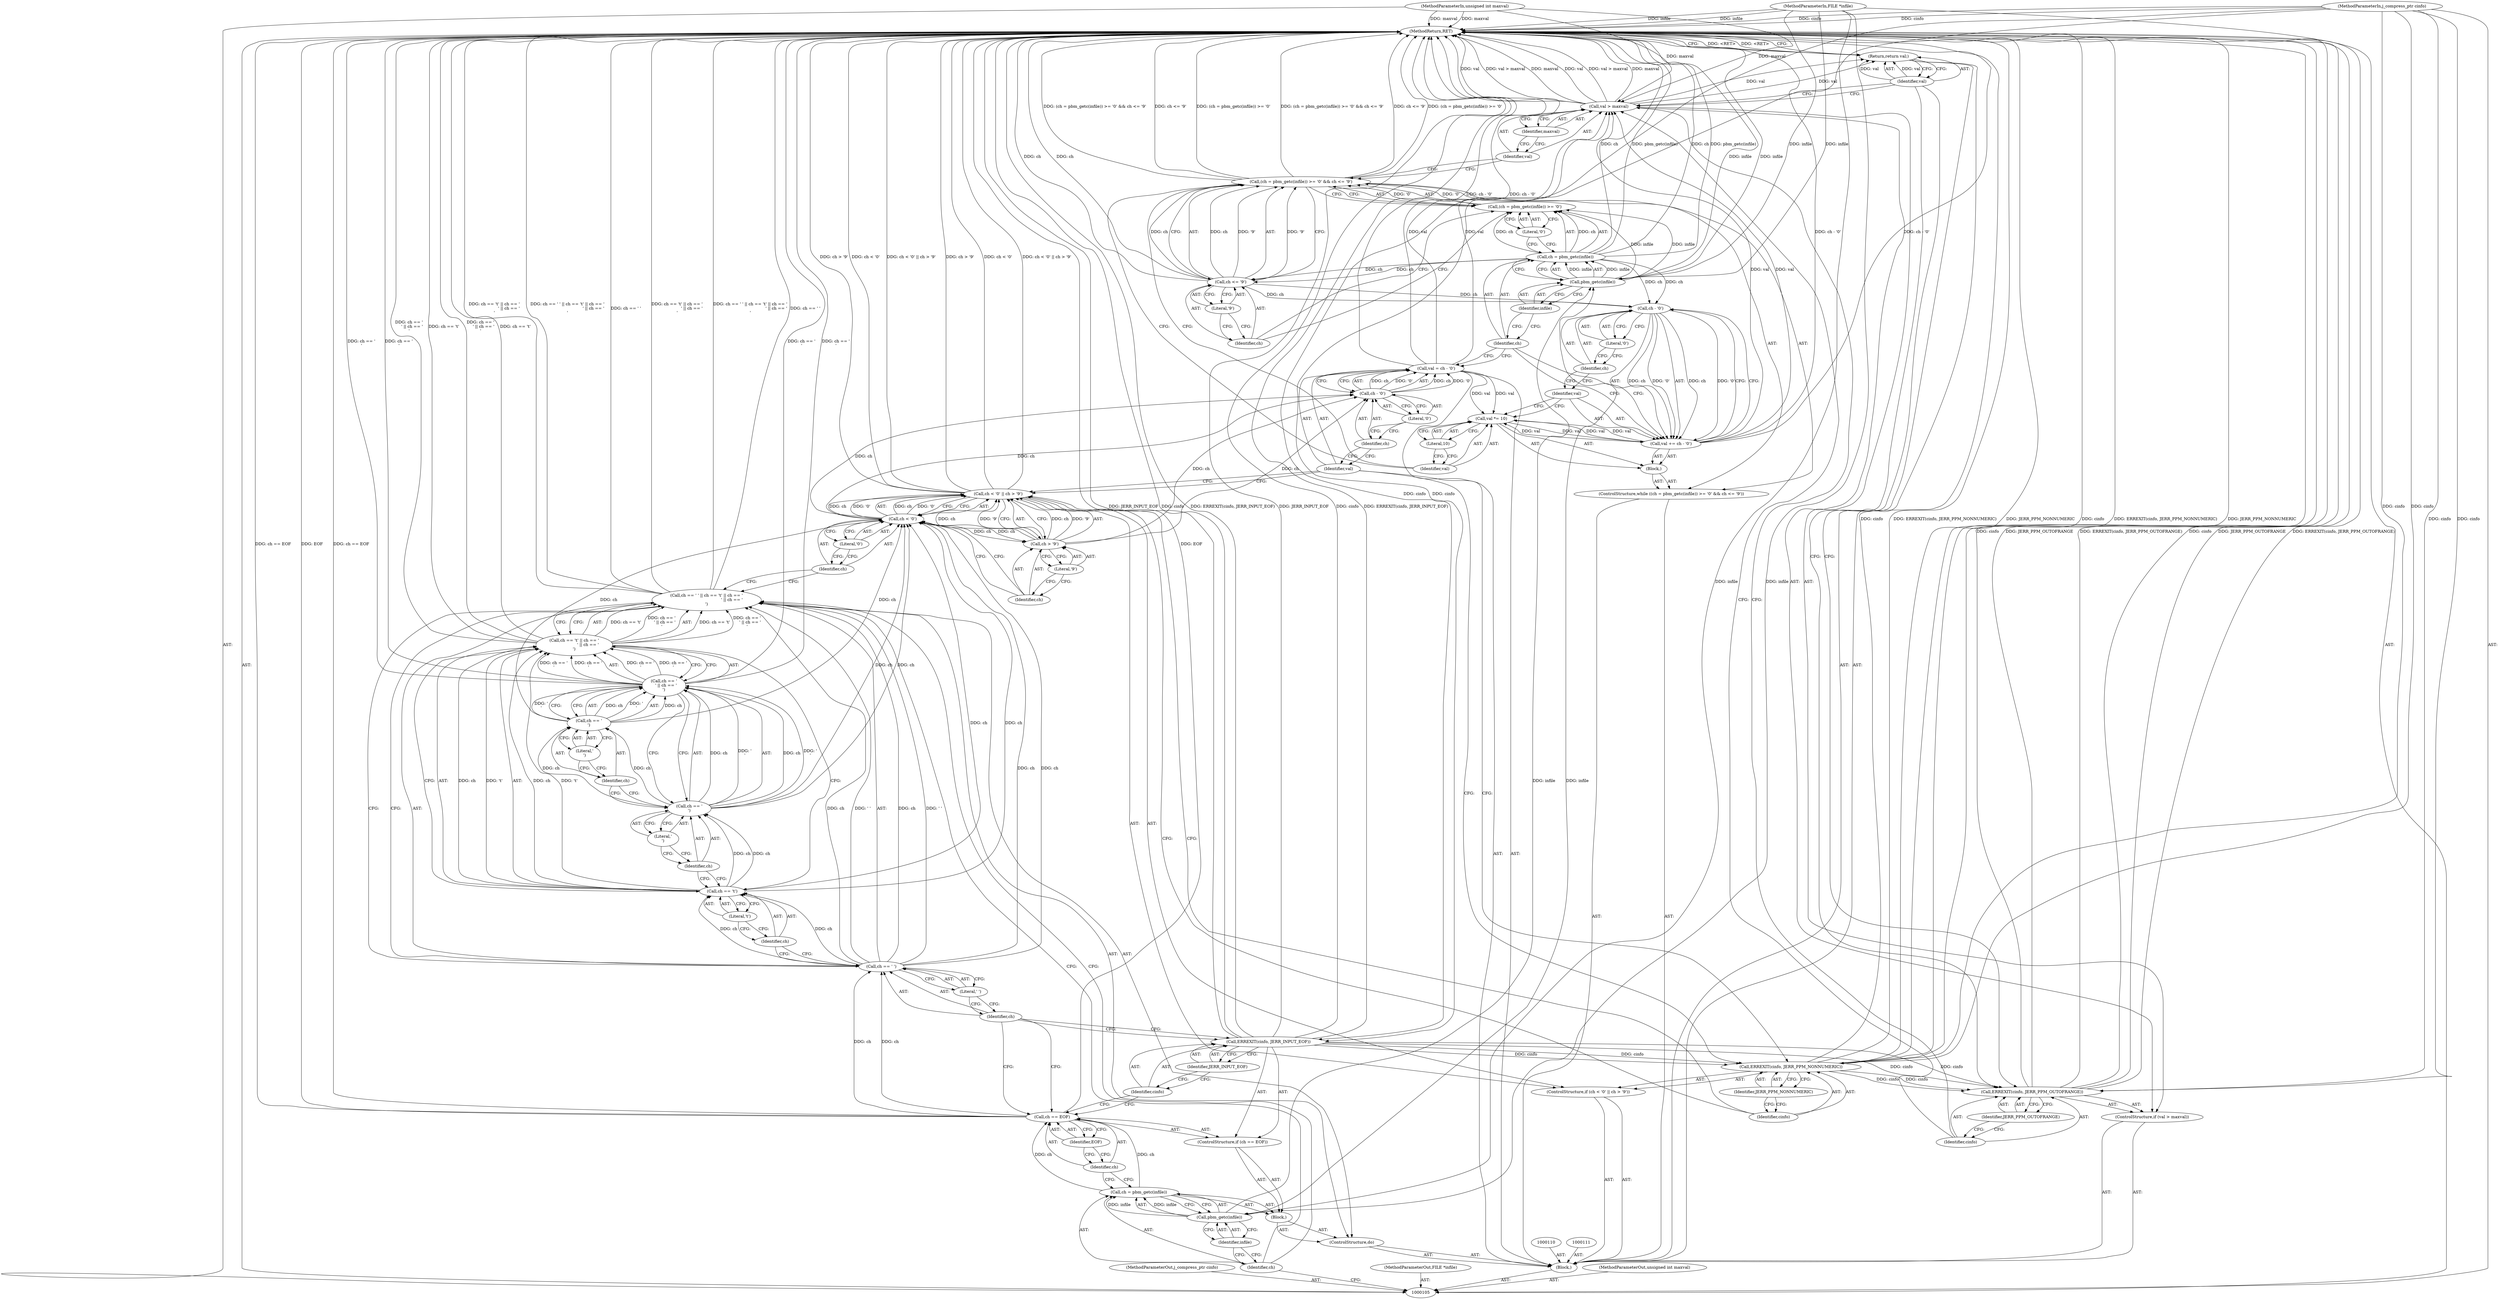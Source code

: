 digraph "0_libjpeg-turbo_9c78a04df4e44ef6487eee99c4258397f4fdca55_3" {
"1000185" [label="(MethodReturn,RET)"];
"1000106" [label="(MethodParameterIn,j_compress_ptr cinfo)"];
"1000258" [label="(MethodParameterOut,j_compress_ptr cinfo)"];
"1000107" [label="(MethodParameterIn,FILE *infile)"];
"1000259" [label="(MethodParameterOut,FILE *infile)"];
"1000108" [label="(MethodParameterIn,unsigned int maxval)"];
"1000260" [label="(MethodParameterOut,unsigned int maxval)"];
"1000112" [label="(ControlStructure,do)"];
"1000113" [label="(Block,)"];
"1000117" [label="(Identifier,infile)"];
"1000114" [label="(Call,ch = pbm_getc(infile))"];
"1000115" [label="(Identifier,ch)"];
"1000116" [label="(Call,pbm_getc(infile))"];
"1000121" [label="(Identifier,EOF)"];
"1000118" [label="(ControlStructure,if (ch == EOF))"];
"1000119" [label="(Call,ch == EOF)"];
"1000120" [label="(Identifier,ch)"];
"1000123" [label="(Identifier,cinfo)"];
"1000124" [label="(Identifier,JERR_INPUT_EOF)"];
"1000122" [label="(Call,ERREXIT(cinfo, JERR_INPUT_EOF))"];
"1000125" [label="(Call,ch == ' ' || ch == '\t' || ch == '\n' || ch == '\r')"];
"1000126" [label="(Call,ch == ' ')"];
"1000127" [label="(Identifier,ch)"];
"1000128" [label="(Literal,' ')"];
"1000129" [label="(Call,ch == '\t' || ch == '\n' || ch == '\r')"];
"1000130" [label="(Call,ch == '\t')"];
"1000131" [label="(Identifier,ch)"];
"1000132" [label="(Literal,'\t')"];
"1000133" [label="(Call,ch == '\n' || ch == '\r')"];
"1000134" [label="(Call,ch == '\n')"];
"1000135" [label="(Identifier,ch)"];
"1000136" [label="(Literal,'\n')"];
"1000137" [label="(Call,ch == '\r')"];
"1000138" [label="(Identifier,ch)"];
"1000139" [label="(Literal,'\r')"];
"1000144" [label="(Literal,'0')"];
"1000145" [label="(Call,ch > '9')"];
"1000146" [label="(Identifier,ch)"];
"1000140" [label="(ControlStructure,if (ch < '0' || ch > '9'))"];
"1000147" [label="(Literal,'9')"];
"1000141" [label="(Call,ch < '0' || ch > '9')"];
"1000142" [label="(Call,ch < '0')"];
"1000143" [label="(Identifier,ch)"];
"1000149" [label="(Identifier,cinfo)"];
"1000150" [label="(Identifier,JERR_PPM_NONNUMERIC)"];
"1000148" [label="(Call,ERREXIT(cinfo, JERR_PPM_NONNUMERIC))"];
"1000155" [label="(Literal,'0')"];
"1000151" [label="(Call,val = ch - '0')"];
"1000152" [label="(Identifier,val)"];
"1000153" [label="(Call,ch - '0')"];
"1000154" [label="(Identifier,ch)"];
"1000159" [label="(Call,ch = pbm_getc(infile))"];
"1000160" [label="(Identifier,ch)"];
"1000161" [label="(Call,pbm_getc(infile))"];
"1000156" [label="(ControlStructure,while ((ch = pbm_getc(infile)) >= '0' && ch <= '9'))"];
"1000162" [label="(Identifier,infile)"];
"1000163" [label="(Literal,'0')"];
"1000164" [label="(Call,ch <= '9')"];
"1000165" [label="(Identifier,ch)"];
"1000166" [label="(Literal,'9')"];
"1000167" [label="(Block,)"];
"1000157" [label="(Call,(ch = pbm_getc(infile)) >= '0' && ch <= '9')"];
"1000158" [label="(Call,(ch = pbm_getc(infile)) >= '0')"];
"1000170" [label="(Literal,10)"];
"1000168" [label="(Call,val *= 10)"];
"1000169" [label="(Identifier,val)"];
"1000173" [label="(Call,ch - '0')"];
"1000174" [label="(Identifier,ch)"];
"1000175" [label="(Literal,'0')"];
"1000171" [label="(Call,val += ch - '0')"];
"1000172" [label="(Identifier,val)"];
"1000179" [label="(Identifier,maxval)"];
"1000176" [label="(ControlStructure,if (val > maxval))"];
"1000177" [label="(Call,val > maxval)"];
"1000178" [label="(Identifier,val)"];
"1000181" [label="(Identifier,cinfo)"];
"1000182" [label="(Identifier,JERR_PPM_OUTOFRANGE)"];
"1000180" [label="(Call,ERREXIT(cinfo, JERR_PPM_OUTOFRANGE))"];
"1000184" [label="(Identifier,val)"];
"1000183" [label="(Return,return val;)"];
"1000109" [label="(Block,)"];
"1000185" -> "1000105"  [label="AST: "];
"1000185" -> "1000183"  [label="CFG: "];
"1000183" -> "1000185"  [label="DDG: <RET>"];
"1000141" -> "1000185"  [label="DDG: ch < '0'"];
"1000141" -> "1000185"  [label="DDG: ch < '0' || ch > '9'"];
"1000141" -> "1000185"  [label="DDG: ch > '9'"];
"1000125" -> "1000185"  [label="DDG: ch == ' ' || ch == '\t' || ch == '\n' || ch == '\r'"];
"1000125" -> "1000185"  [label="DDG: ch == ' '"];
"1000125" -> "1000185"  [label="DDG: ch == '\t' || ch == '\n' || ch == '\r'"];
"1000108" -> "1000185"  [label="DDG: maxval"];
"1000157" -> "1000185"  [label="DDG: (ch = pbm_getc(infile)) >= '0' && ch <= '9'"];
"1000157" -> "1000185"  [label="DDG: ch <= '9'"];
"1000157" -> "1000185"  [label="DDG: (ch = pbm_getc(infile)) >= '0'"];
"1000177" -> "1000185"  [label="DDG: maxval"];
"1000177" -> "1000185"  [label="DDG: val"];
"1000177" -> "1000185"  [label="DDG: val > maxval"];
"1000159" -> "1000185"  [label="DDG: ch"];
"1000159" -> "1000185"  [label="DDG: pbm_getc(infile)"];
"1000180" -> "1000185"  [label="DDG: cinfo"];
"1000180" -> "1000185"  [label="DDG: JERR_PPM_OUTOFRANGE"];
"1000180" -> "1000185"  [label="DDG: ERREXIT(cinfo, JERR_PPM_OUTOFRANGE)"];
"1000151" -> "1000185"  [label="DDG: ch - '0'"];
"1000129" -> "1000185"  [label="DDG: ch == '\n' || ch == '\r'"];
"1000129" -> "1000185"  [label="DDG: ch == '\t'"];
"1000171" -> "1000185"  [label="DDG: ch - '0'"];
"1000119" -> "1000185"  [label="DDG: ch == EOF"];
"1000119" -> "1000185"  [label="DDG: EOF"];
"1000161" -> "1000185"  [label="DDG: infile"];
"1000107" -> "1000185"  [label="DDG: infile"];
"1000122" -> "1000185"  [label="DDG: cinfo"];
"1000122" -> "1000185"  [label="DDG: ERREXIT(cinfo, JERR_INPUT_EOF)"];
"1000122" -> "1000185"  [label="DDG: JERR_INPUT_EOF"];
"1000133" -> "1000185"  [label="DDG: ch == '\n'"];
"1000133" -> "1000185"  [label="DDG: ch == '\r'"];
"1000148" -> "1000185"  [label="DDG: cinfo"];
"1000148" -> "1000185"  [label="DDG: ERREXIT(cinfo, JERR_PPM_NONNUMERIC)"];
"1000148" -> "1000185"  [label="DDG: JERR_PPM_NONNUMERIC"];
"1000106" -> "1000185"  [label="DDG: cinfo"];
"1000164" -> "1000185"  [label="DDG: ch"];
"1000106" -> "1000105"  [label="AST: "];
"1000106" -> "1000185"  [label="DDG: cinfo"];
"1000106" -> "1000122"  [label="DDG: cinfo"];
"1000106" -> "1000148"  [label="DDG: cinfo"];
"1000106" -> "1000180"  [label="DDG: cinfo"];
"1000258" -> "1000105"  [label="AST: "];
"1000107" -> "1000105"  [label="AST: "];
"1000107" -> "1000185"  [label="DDG: infile"];
"1000107" -> "1000116"  [label="DDG: infile"];
"1000107" -> "1000161"  [label="DDG: infile"];
"1000259" -> "1000105"  [label="AST: "];
"1000108" -> "1000105"  [label="AST: "];
"1000108" -> "1000185"  [label="DDG: maxval"];
"1000108" -> "1000177"  [label="DDG: maxval"];
"1000260" -> "1000105"  [label="AST: "];
"1000112" -> "1000109"  [label="AST: "];
"1000113" -> "1000112"  [label="AST: "];
"1000125" -> "1000112"  [label="AST: "];
"1000113" -> "1000112"  [label="AST: "];
"1000114" -> "1000113"  [label="AST: "];
"1000118" -> "1000113"  [label="AST: "];
"1000117" -> "1000116"  [label="AST: "];
"1000117" -> "1000115"  [label="CFG: "];
"1000116" -> "1000117"  [label="CFG: "];
"1000114" -> "1000113"  [label="AST: "];
"1000114" -> "1000116"  [label="CFG: "];
"1000115" -> "1000114"  [label="AST: "];
"1000116" -> "1000114"  [label="AST: "];
"1000120" -> "1000114"  [label="CFG: "];
"1000116" -> "1000114"  [label="DDG: infile"];
"1000114" -> "1000119"  [label="DDG: ch"];
"1000115" -> "1000114"  [label="AST: "];
"1000115" -> "1000125"  [label="CFG: "];
"1000115" -> "1000105"  [label="CFG: "];
"1000117" -> "1000115"  [label="CFG: "];
"1000116" -> "1000114"  [label="AST: "];
"1000116" -> "1000117"  [label="CFG: "];
"1000117" -> "1000116"  [label="AST: "];
"1000114" -> "1000116"  [label="CFG: "];
"1000116" -> "1000114"  [label="DDG: infile"];
"1000107" -> "1000116"  [label="DDG: infile"];
"1000116" -> "1000161"  [label="DDG: infile"];
"1000121" -> "1000119"  [label="AST: "];
"1000121" -> "1000120"  [label="CFG: "];
"1000119" -> "1000121"  [label="CFG: "];
"1000118" -> "1000113"  [label="AST: "];
"1000119" -> "1000118"  [label="AST: "];
"1000122" -> "1000118"  [label="AST: "];
"1000119" -> "1000118"  [label="AST: "];
"1000119" -> "1000121"  [label="CFG: "];
"1000120" -> "1000119"  [label="AST: "];
"1000121" -> "1000119"  [label="AST: "];
"1000127" -> "1000119"  [label="CFG: "];
"1000123" -> "1000119"  [label="CFG: "];
"1000119" -> "1000185"  [label="DDG: ch == EOF"];
"1000119" -> "1000185"  [label="DDG: EOF"];
"1000114" -> "1000119"  [label="DDG: ch"];
"1000119" -> "1000126"  [label="DDG: ch"];
"1000120" -> "1000119"  [label="AST: "];
"1000120" -> "1000114"  [label="CFG: "];
"1000121" -> "1000120"  [label="CFG: "];
"1000123" -> "1000122"  [label="AST: "];
"1000123" -> "1000119"  [label="CFG: "];
"1000124" -> "1000123"  [label="CFG: "];
"1000124" -> "1000122"  [label="AST: "];
"1000124" -> "1000123"  [label="CFG: "];
"1000122" -> "1000124"  [label="CFG: "];
"1000122" -> "1000118"  [label="AST: "];
"1000122" -> "1000124"  [label="CFG: "];
"1000123" -> "1000122"  [label="AST: "];
"1000124" -> "1000122"  [label="AST: "];
"1000127" -> "1000122"  [label="CFG: "];
"1000122" -> "1000185"  [label="DDG: cinfo"];
"1000122" -> "1000185"  [label="DDG: ERREXIT(cinfo, JERR_INPUT_EOF)"];
"1000122" -> "1000185"  [label="DDG: JERR_INPUT_EOF"];
"1000106" -> "1000122"  [label="DDG: cinfo"];
"1000122" -> "1000148"  [label="DDG: cinfo"];
"1000122" -> "1000180"  [label="DDG: cinfo"];
"1000125" -> "1000112"  [label="AST: "];
"1000125" -> "1000126"  [label="CFG: "];
"1000125" -> "1000129"  [label="CFG: "];
"1000126" -> "1000125"  [label="AST: "];
"1000129" -> "1000125"  [label="AST: "];
"1000115" -> "1000125"  [label="CFG: "];
"1000143" -> "1000125"  [label="CFG: "];
"1000125" -> "1000185"  [label="DDG: ch == ' ' || ch == '\t' || ch == '\n' || ch == '\r'"];
"1000125" -> "1000185"  [label="DDG: ch == ' '"];
"1000125" -> "1000185"  [label="DDG: ch == '\t' || ch == '\n' || ch == '\r'"];
"1000126" -> "1000125"  [label="DDG: ch"];
"1000126" -> "1000125"  [label="DDG: ' '"];
"1000129" -> "1000125"  [label="DDG: ch == '\t'"];
"1000129" -> "1000125"  [label="DDG: ch == '\n' || ch == '\r'"];
"1000126" -> "1000125"  [label="AST: "];
"1000126" -> "1000128"  [label="CFG: "];
"1000127" -> "1000126"  [label="AST: "];
"1000128" -> "1000126"  [label="AST: "];
"1000131" -> "1000126"  [label="CFG: "];
"1000125" -> "1000126"  [label="CFG: "];
"1000126" -> "1000125"  [label="DDG: ch"];
"1000126" -> "1000125"  [label="DDG: ' '"];
"1000119" -> "1000126"  [label="DDG: ch"];
"1000126" -> "1000130"  [label="DDG: ch"];
"1000126" -> "1000142"  [label="DDG: ch"];
"1000127" -> "1000126"  [label="AST: "];
"1000127" -> "1000122"  [label="CFG: "];
"1000127" -> "1000119"  [label="CFG: "];
"1000128" -> "1000127"  [label="CFG: "];
"1000128" -> "1000126"  [label="AST: "];
"1000128" -> "1000127"  [label="CFG: "];
"1000126" -> "1000128"  [label="CFG: "];
"1000129" -> "1000125"  [label="AST: "];
"1000129" -> "1000130"  [label="CFG: "];
"1000129" -> "1000133"  [label="CFG: "];
"1000130" -> "1000129"  [label="AST: "];
"1000133" -> "1000129"  [label="AST: "];
"1000125" -> "1000129"  [label="CFG: "];
"1000129" -> "1000185"  [label="DDG: ch == '\n' || ch == '\r'"];
"1000129" -> "1000185"  [label="DDG: ch == '\t'"];
"1000129" -> "1000125"  [label="DDG: ch == '\t'"];
"1000129" -> "1000125"  [label="DDG: ch == '\n' || ch == '\r'"];
"1000130" -> "1000129"  [label="DDG: ch"];
"1000130" -> "1000129"  [label="DDG: '\t'"];
"1000133" -> "1000129"  [label="DDG: ch == '\n'"];
"1000133" -> "1000129"  [label="DDG: ch == '\r'"];
"1000130" -> "1000129"  [label="AST: "];
"1000130" -> "1000132"  [label="CFG: "];
"1000131" -> "1000130"  [label="AST: "];
"1000132" -> "1000130"  [label="AST: "];
"1000135" -> "1000130"  [label="CFG: "];
"1000129" -> "1000130"  [label="CFG: "];
"1000130" -> "1000129"  [label="DDG: ch"];
"1000130" -> "1000129"  [label="DDG: '\t'"];
"1000126" -> "1000130"  [label="DDG: ch"];
"1000130" -> "1000134"  [label="DDG: ch"];
"1000130" -> "1000142"  [label="DDG: ch"];
"1000131" -> "1000130"  [label="AST: "];
"1000131" -> "1000126"  [label="CFG: "];
"1000132" -> "1000131"  [label="CFG: "];
"1000132" -> "1000130"  [label="AST: "];
"1000132" -> "1000131"  [label="CFG: "];
"1000130" -> "1000132"  [label="CFG: "];
"1000133" -> "1000129"  [label="AST: "];
"1000133" -> "1000134"  [label="CFG: "];
"1000133" -> "1000137"  [label="CFG: "];
"1000134" -> "1000133"  [label="AST: "];
"1000137" -> "1000133"  [label="AST: "];
"1000129" -> "1000133"  [label="CFG: "];
"1000133" -> "1000185"  [label="DDG: ch == '\n'"];
"1000133" -> "1000185"  [label="DDG: ch == '\r'"];
"1000133" -> "1000129"  [label="DDG: ch == '\n'"];
"1000133" -> "1000129"  [label="DDG: ch == '\r'"];
"1000134" -> "1000133"  [label="DDG: ch"];
"1000134" -> "1000133"  [label="DDG: '\n'"];
"1000137" -> "1000133"  [label="DDG: ch"];
"1000137" -> "1000133"  [label="DDG: '\r'"];
"1000134" -> "1000133"  [label="AST: "];
"1000134" -> "1000136"  [label="CFG: "];
"1000135" -> "1000134"  [label="AST: "];
"1000136" -> "1000134"  [label="AST: "];
"1000138" -> "1000134"  [label="CFG: "];
"1000133" -> "1000134"  [label="CFG: "];
"1000134" -> "1000133"  [label="DDG: ch"];
"1000134" -> "1000133"  [label="DDG: '\n'"];
"1000130" -> "1000134"  [label="DDG: ch"];
"1000134" -> "1000137"  [label="DDG: ch"];
"1000134" -> "1000142"  [label="DDG: ch"];
"1000135" -> "1000134"  [label="AST: "];
"1000135" -> "1000130"  [label="CFG: "];
"1000136" -> "1000135"  [label="CFG: "];
"1000136" -> "1000134"  [label="AST: "];
"1000136" -> "1000135"  [label="CFG: "];
"1000134" -> "1000136"  [label="CFG: "];
"1000137" -> "1000133"  [label="AST: "];
"1000137" -> "1000139"  [label="CFG: "];
"1000138" -> "1000137"  [label="AST: "];
"1000139" -> "1000137"  [label="AST: "];
"1000133" -> "1000137"  [label="CFG: "];
"1000137" -> "1000133"  [label="DDG: ch"];
"1000137" -> "1000133"  [label="DDG: '\r'"];
"1000134" -> "1000137"  [label="DDG: ch"];
"1000137" -> "1000142"  [label="DDG: ch"];
"1000138" -> "1000137"  [label="AST: "];
"1000138" -> "1000134"  [label="CFG: "];
"1000139" -> "1000138"  [label="CFG: "];
"1000139" -> "1000137"  [label="AST: "];
"1000139" -> "1000138"  [label="CFG: "];
"1000137" -> "1000139"  [label="CFG: "];
"1000144" -> "1000142"  [label="AST: "];
"1000144" -> "1000143"  [label="CFG: "];
"1000142" -> "1000144"  [label="CFG: "];
"1000145" -> "1000141"  [label="AST: "];
"1000145" -> "1000147"  [label="CFG: "];
"1000146" -> "1000145"  [label="AST: "];
"1000147" -> "1000145"  [label="AST: "];
"1000141" -> "1000145"  [label="CFG: "];
"1000145" -> "1000141"  [label="DDG: ch"];
"1000145" -> "1000141"  [label="DDG: '9'"];
"1000142" -> "1000145"  [label="DDG: ch"];
"1000145" -> "1000153"  [label="DDG: ch"];
"1000146" -> "1000145"  [label="AST: "];
"1000146" -> "1000142"  [label="CFG: "];
"1000147" -> "1000146"  [label="CFG: "];
"1000140" -> "1000109"  [label="AST: "];
"1000141" -> "1000140"  [label="AST: "];
"1000148" -> "1000140"  [label="AST: "];
"1000147" -> "1000145"  [label="AST: "];
"1000147" -> "1000146"  [label="CFG: "];
"1000145" -> "1000147"  [label="CFG: "];
"1000141" -> "1000140"  [label="AST: "];
"1000141" -> "1000142"  [label="CFG: "];
"1000141" -> "1000145"  [label="CFG: "];
"1000142" -> "1000141"  [label="AST: "];
"1000145" -> "1000141"  [label="AST: "];
"1000149" -> "1000141"  [label="CFG: "];
"1000152" -> "1000141"  [label="CFG: "];
"1000141" -> "1000185"  [label="DDG: ch < '0'"];
"1000141" -> "1000185"  [label="DDG: ch < '0' || ch > '9'"];
"1000141" -> "1000185"  [label="DDG: ch > '9'"];
"1000142" -> "1000141"  [label="DDG: ch"];
"1000142" -> "1000141"  [label="DDG: '0'"];
"1000145" -> "1000141"  [label="DDG: ch"];
"1000145" -> "1000141"  [label="DDG: '9'"];
"1000142" -> "1000141"  [label="AST: "];
"1000142" -> "1000144"  [label="CFG: "];
"1000143" -> "1000142"  [label="AST: "];
"1000144" -> "1000142"  [label="AST: "];
"1000146" -> "1000142"  [label="CFG: "];
"1000141" -> "1000142"  [label="CFG: "];
"1000142" -> "1000141"  [label="DDG: ch"];
"1000142" -> "1000141"  [label="DDG: '0'"];
"1000126" -> "1000142"  [label="DDG: ch"];
"1000134" -> "1000142"  [label="DDG: ch"];
"1000137" -> "1000142"  [label="DDG: ch"];
"1000130" -> "1000142"  [label="DDG: ch"];
"1000142" -> "1000145"  [label="DDG: ch"];
"1000142" -> "1000153"  [label="DDG: ch"];
"1000143" -> "1000142"  [label="AST: "];
"1000143" -> "1000125"  [label="CFG: "];
"1000144" -> "1000143"  [label="CFG: "];
"1000149" -> "1000148"  [label="AST: "];
"1000149" -> "1000141"  [label="CFG: "];
"1000150" -> "1000149"  [label="CFG: "];
"1000150" -> "1000148"  [label="AST: "];
"1000150" -> "1000149"  [label="CFG: "];
"1000148" -> "1000150"  [label="CFG: "];
"1000148" -> "1000140"  [label="AST: "];
"1000148" -> "1000150"  [label="CFG: "];
"1000149" -> "1000148"  [label="AST: "];
"1000150" -> "1000148"  [label="AST: "];
"1000152" -> "1000148"  [label="CFG: "];
"1000148" -> "1000185"  [label="DDG: cinfo"];
"1000148" -> "1000185"  [label="DDG: ERREXIT(cinfo, JERR_PPM_NONNUMERIC)"];
"1000148" -> "1000185"  [label="DDG: JERR_PPM_NONNUMERIC"];
"1000122" -> "1000148"  [label="DDG: cinfo"];
"1000106" -> "1000148"  [label="DDG: cinfo"];
"1000148" -> "1000180"  [label="DDG: cinfo"];
"1000155" -> "1000153"  [label="AST: "];
"1000155" -> "1000154"  [label="CFG: "];
"1000153" -> "1000155"  [label="CFG: "];
"1000151" -> "1000109"  [label="AST: "];
"1000151" -> "1000153"  [label="CFG: "];
"1000152" -> "1000151"  [label="AST: "];
"1000153" -> "1000151"  [label="AST: "];
"1000160" -> "1000151"  [label="CFG: "];
"1000151" -> "1000185"  [label="DDG: ch - '0'"];
"1000153" -> "1000151"  [label="DDG: ch"];
"1000153" -> "1000151"  [label="DDG: '0'"];
"1000151" -> "1000168"  [label="DDG: val"];
"1000151" -> "1000177"  [label="DDG: val"];
"1000152" -> "1000151"  [label="AST: "];
"1000152" -> "1000148"  [label="CFG: "];
"1000152" -> "1000141"  [label="CFG: "];
"1000154" -> "1000152"  [label="CFG: "];
"1000153" -> "1000151"  [label="AST: "];
"1000153" -> "1000155"  [label="CFG: "];
"1000154" -> "1000153"  [label="AST: "];
"1000155" -> "1000153"  [label="AST: "];
"1000151" -> "1000153"  [label="CFG: "];
"1000153" -> "1000151"  [label="DDG: ch"];
"1000153" -> "1000151"  [label="DDG: '0'"];
"1000142" -> "1000153"  [label="DDG: ch"];
"1000145" -> "1000153"  [label="DDG: ch"];
"1000154" -> "1000153"  [label="AST: "];
"1000154" -> "1000152"  [label="CFG: "];
"1000155" -> "1000154"  [label="CFG: "];
"1000159" -> "1000158"  [label="AST: "];
"1000159" -> "1000161"  [label="CFG: "];
"1000160" -> "1000159"  [label="AST: "];
"1000161" -> "1000159"  [label="AST: "];
"1000163" -> "1000159"  [label="CFG: "];
"1000159" -> "1000185"  [label="DDG: ch"];
"1000159" -> "1000185"  [label="DDG: pbm_getc(infile)"];
"1000159" -> "1000158"  [label="DDG: ch"];
"1000161" -> "1000159"  [label="DDG: infile"];
"1000159" -> "1000164"  [label="DDG: ch"];
"1000159" -> "1000173"  [label="DDG: ch"];
"1000160" -> "1000159"  [label="AST: "];
"1000160" -> "1000171"  [label="CFG: "];
"1000160" -> "1000151"  [label="CFG: "];
"1000162" -> "1000160"  [label="CFG: "];
"1000161" -> "1000159"  [label="AST: "];
"1000161" -> "1000162"  [label="CFG: "];
"1000162" -> "1000161"  [label="AST: "];
"1000159" -> "1000161"  [label="CFG: "];
"1000161" -> "1000185"  [label="DDG: infile"];
"1000161" -> "1000158"  [label="DDG: infile"];
"1000161" -> "1000159"  [label="DDG: infile"];
"1000116" -> "1000161"  [label="DDG: infile"];
"1000107" -> "1000161"  [label="DDG: infile"];
"1000156" -> "1000109"  [label="AST: "];
"1000157" -> "1000156"  [label="AST: "];
"1000167" -> "1000156"  [label="AST: "];
"1000162" -> "1000161"  [label="AST: "];
"1000162" -> "1000160"  [label="CFG: "];
"1000161" -> "1000162"  [label="CFG: "];
"1000163" -> "1000158"  [label="AST: "];
"1000163" -> "1000159"  [label="CFG: "];
"1000158" -> "1000163"  [label="CFG: "];
"1000164" -> "1000157"  [label="AST: "];
"1000164" -> "1000166"  [label="CFG: "];
"1000165" -> "1000164"  [label="AST: "];
"1000166" -> "1000164"  [label="AST: "];
"1000157" -> "1000164"  [label="CFG: "];
"1000164" -> "1000185"  [label="DDG: ch"];
"1000164" -> "1000157"  [label="DDG: ch"];
"1000164" -> "1000157"  [label="DDG: '9'"];
"1000159" -> "1000164"  [label="DDG: ch"];
"1000164" -> "1000173"  [label="DDG: ch"];
"1000165" -> "1000164"  [label="AST: "];
"1000165" -> "1000158"  [label="CFG: "];
"1000166" -> "1000165"  [label="CFG: "];
"1000166" -> "1000164"  [label="AST: "];
"1000166" -> "1000165"  [label="CFG: "];
"1000164" -> "1000166"  [label="CFG: "];
"1000167" -> "1000156"  [label="AST: "];
"1000168" -> "1000167"  [label="AST: "];
"1000171" -> "1000167"  [label="AST: "];
"1000157" -> "1000156"  [label="AST: "];
"1000157" -> "1000158"  [label="CFG: "];
"1000157" -> "1000164"  [label="CFG: "];
"1000158" -> "1000157"  [label="AST: "];
"1000164" -> "1000157"  [label="AST: "];
"1000169" -> "1000157"  [label="CFG: "];
"1000178" -> "1000157"  [label="CFG: "];
"1000157" -> "1000185"  [label="DDG: (ch = pbm_getc(infile)) >= '0' && ch <= '9'"];
"1000157" -> "1000185"  [label="DDG: ch <= '9'"];
"1000157" -> "1000185"  [label="DDG: (ch = pbm_getc(infile)) >= '0'"];
"1000158" -> "1000157"  [label="DDG: '0'"];
"1000164" -> "1000157"  [label="DDG: ch"];
"1000164" -> "1000157"  [label="DDG: '9'"];
"1000158" -> "1000157"  [label="AST: "];
"1000158" -> "1000163"  [label="CFG: "];
"1000159" -> "1000158"  [label="AST: "];
"1000163" -> "1000158"  [label="AST: "];
"1000165" -> "1000158"  [label="CFG: "];
"1000157" -> "1000158"  [label="CFG: "];
"1000158" -> "1000157"  [label="DDG: '0'"];
"1000159" -> "1000158"  [label="DDG: ch"];
"1000161" -> "1000158"  [label="DDG: infile"];
"1000170" -> "1000168"  [label="AST: "];
"1000170" -> "1000169"  [label="CFG: "];
"1000168" -> "1000170"  [label="CFG: "];
"1000168" -> "1000167"  [label="AST: "];
"1000168" -> "1000170"  [label="CFG: "];
"1000169" -> "1000168"  [label="AST: "];
"1000170" -> "1000168"  [label="AST: "];
"1000172" -> "1000168"  [label="CFG: "];
"1000171" -> "1000168"  [label="DDG: val"];
"1000151" -> "1000168"  [label="DDG: val"];
"1000168" -> "1000171"  [label="DDG: val"];
"1000169" -> "1000168"  [label="AST: "];
"1000169" -> "1000157"  [label="CFG: "];
"1000170" -> "1000169"  [label="CFG: "];
"1000173" -> "1000171"  [label="AST: "];
"1000173" -> "1000175"  [label="CFG: "];
"1000174" -> "1000173"  [label="AST: "];
"1000175" -> "1000173"  [label="AST: "];
"1000171" -> "1000173"  [label="CFG: "];
"1000173" -> "1000171"  [label="DDG: ch"];
"1000173" -> "1000171"  [label="DDG: '0'"];
"1000159" -> "1000173"  [label="DDG: ch"];
"1000164" -> "1000173"  [label="DDG: ch"];
"1000174" -> "1000173"  [label="AST: "];
"1000174" -> "1000172"  [label="CFG: "];
"1000175" -> "1000174"  [label="CFG: "];
"1000175" -> "1000173"  [label="AST: "];
"1000175" -> "1000174"  [label="CFG: "];
"1000173" -> "1000175"  [label="CFG: "];
"1000171" -> "1000167"  [label="AST: "];
"1000171" -> "1000173"  [label="CFG: "];
"1000172" -> "1000171"  [label="AST: "];
"1000173" -> "1000171"  [label="AST: "];
"1000160" -> "1000171"  [label="CFG: "];
"1000171" -> "1000185"  [label="DDG: ch - '0'"];
"1000171" -> "1000168"  [label="DDG: val"];
"1000173" -> "1000171"  [label="DDG: ch"];
"1000173" -> "1000171"  [label="DDG: '0'"];
"1000168" -> "1000171"  [label="DDG: val"];
"1000171" -> "1000177"  [label="DDG: val"];
"1000172" -> "1000171"  [label="AST: "];
"1000172" -> "1000168"  [label="CFG: "];
"1000174" -> "1000172"  [label="CFG: "];
"1000179" -> "1000177"  [label="AST: "];
"1000179" -> "1000178"  [label="CFG: "];
"1000177" -> "1000179"  [label="CFG: "];
"1000176" -> "1000109"  [label="AST: "];
"1000177" -> "1000176"  [label="AST: "];
"1000180" -> "1000176"  [label="AST: "];
"1000177" -> "1000176"  [label="AST: "];
"1000177" -> "1000179"  [label="CFG: "];
"1000178" -> "1000177"  [label="AST: "];
"1000179" -> "1000177"  [label="AST: "];
"1000181" -> "1000177"  [label="CFG: "];
"1000184" -> "1000177"  [label="CFG: "];
"1000177" -> "1000185"  [label="DDG: maxval"];
"1000177" -> "1000185"  [label="DDG: val"];
"1000177" -> "1000185"  [label="DDG: val > maxval"];
"1000171" -> "1000177"  [label="DDG: val"];
"1000151" -> "1000177"  [label="DDG: val"];
"1000108" -> "1000177"  [label="DDG: maxval"];
"1000177" -> "1000183"  [label="DDG: val"];
"1000178" -> "1000177"  [label="AST: "];
"1000178" -> "1000157"  [label="CFG: "];
"1000179" -> "1000178"  [label="CFG: "];
"1000181" -> "1000180"  [label="AST: "];
"1000181" -> "1000177"  [label="CFG: "];
"1000182" -> "1000181"  [label="CFG: "];
"1000182" -> "1000180"  [label="AST: "];
"1000182" -> "1000181"  [label="CFG: "];
"1000180" -> "1000182"  [label="CFG: "];
"1000180" -> "1000176"  [label="AST: "];
"1000180" -> "1000182"  [label="CFG: "];
"1000181" -> "1000180"  [label="AST: "];
"1000182" -> "1000180"  [label="AST: "];
"1000184" -> "1000180"  [label="CFG: "];
"1000180" -> "1000185"  [label="DDG: cinfo"];
"1000180" -> "1000185"  [label="DDG: JERR_PPM_OUTOFRANGE"];
"1000180" -> "1000185"  [label="DDG: ERREXIT(cinfo, JERR_PPM_OUTOFRANGE)"];
"1000122" -> "1000180"  [label="DDG: cinfo"];
"1000148" -> "1000180"  [label="DDG: cinfo"];
"1000106" -> "1000180"  [label="DDG: cinfo"];
"1000184" -> "1000183"  [label="AST: "];
"1000184" -> "1000180"  [label="CFG: "];
"1000184" -> "1000177"  [label="CFG: "];
"1000183" -> "1000184"  [label="CFG: "];
"1000184" -> "1000183"  [label="DDG: val"];
"1000183" -> "1000109"  [label="AST: "];
"1000183" -> "1000184"  [label="CFG: "];
"1000184" -> "1000183"  [label="AST: "];
"1000185" -> "1000183"  [label="CFG: "];
"1000183" -> "1000185"  [label="DDG: <RET>"];
"1000184" -> "1000183"  [label="DDG: val"];
"1000177" -> "1000183"  [label="DDG: val"];
"1000109" -> "1000105"  [label="AST: "];
"1000110" -> "1000109"  [label="AST: "];
"1000111" -> "1000109"  [label="AST: "];
"1000112" -> "1000109"  [label="AST: "];
"1000140" -> "1000109"  [label="AST: "];
"1000151" -> "1000109"  [label="AST: "];
"1000156" -> "1000109"  [label="AST: "];
"1000176" -> "1000109"  [label="AST: "];
"1000183" -> "1000109"  [label="AST: "];
}
